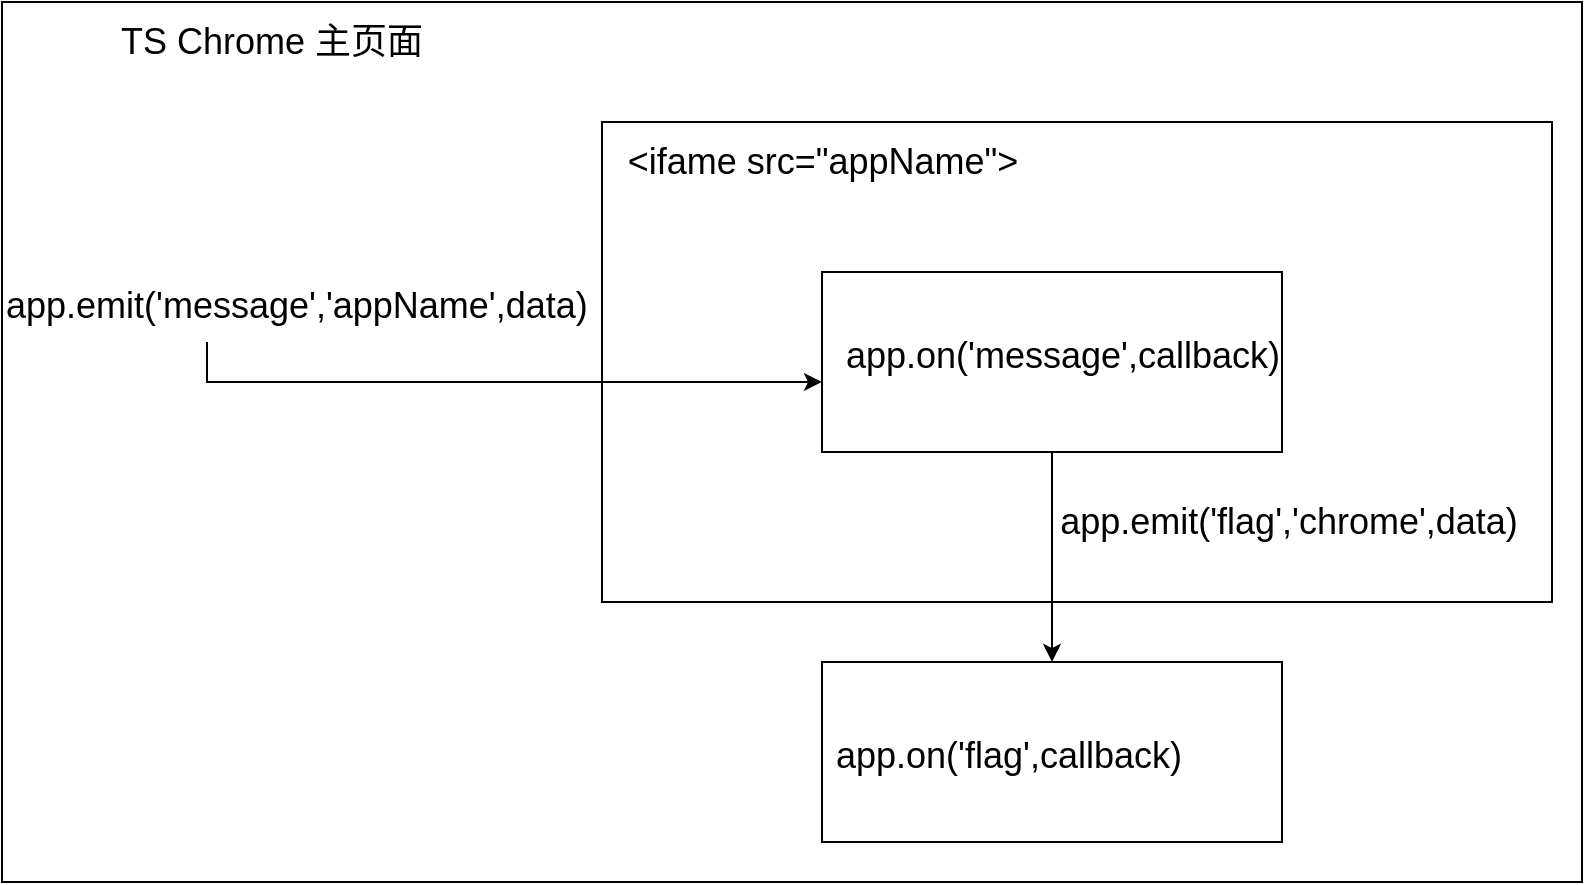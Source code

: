 <mxfile version="10.8.8" type="github"><diagram id="kjnOf4ftVyhV7uodamw4" name="第 1 页"><mxGraphModel dx="918" dy="592" grid="1" gridSize="10" guides="1" tooltips="1" connect="1" arrows="1" fold="1" page="1" pageScale="1" pageWidth="827" pageHeight="1169" math="0" shadow="0"><root><mxCell id="0"/><mxCell id="1" parent="0"/><mxCell id="vS2hEtD1ZUapWIH7_hxp-1" value="" style="rounded=0;whiteSpace=wrap;html=1;" vertex="1" parent="1"><mxGeometry x="20" y="80" width="790" height="440" as="geometry"/></mxCell><mxCell id="vS2hEtD1ZUapWIH7_hxp-4" value="" style="rounded=0;whiteSpace=wrap;html=1;" vertex="1" parent="1"><mxGeometry x="320" y="140" width="475" height="240" as="geometry"/></mxCell><mxCell id="vS2hEtD1ZUapWIH7_hxp-5" value="&lt;font style=&quot;font-size: 18px&quot;&gt;TS Chrome 主页面&lt;/font&gt;" style="text;html=1;strokeColor=none;fillColor=none;align=center;verticalAlign=middle;whiteSpace=wrap;rounded=0;" vertex="1" parent="1"><mxGeometry x="40" y="90" width="230" height="20" as="geometry"/></mxCell><mxCell id="vS2hEtD1ZUapWIH7_hxp-6" value="&lt;span style=&quot;font-size: 18px&quot;&gt;&amp;lt;ifame src=&quot;appName&quot;&amp;gt;&lt;/span&gt;" style="text;html=1;strokeColor=none;fillColor=none;align=center;verticalAlign=middle;whiteSpace=wrap;rounded=0;" vertex="1" parent="1"><mxGeometry x="322.5" y="150" width="215" height="20" as="geometry"/></mxCell><mxCell id="vS2hEtD1ZUapWIH7_hxp-7" value="" style="text;html=1;strokeColor=#000000;fillColor=#ffffff;align=center;verticalAlign=middle;whiteSpace=wrap;rounded=0;fontFamily=Helvetica;fontSize=12;fontColor=#000000;" vertex="1" parent="1"><mxGeometry x="430" y="215" width="230" height="90" as="geometry"/></mxCell><mxCell id="vS2hEtD1ZUapWIH7_hxp-12" value="" style="text;html=1;strokeColor=#000000;fillColor=#ffffff;align=center;verticalAlign=middle;whiteSpace=wrap;rounded=0;fontFamily=Helvetica;fontSize=12;fontColor=#000000;" vertex="1" parent="1"><mxGeometry x="430" y="410" width="230" height="90" as="geometry"/></mxCell><mxCell id="vS2hEtD1ZUapWIH7_hxp-13" value="" style="endArrow=classic;html=1;entryX=0.5;entryY=0;entryDx=0;entryDy=0;exitX=0.5;exitY=1;exitDx=0;exitDy=0;" edge="1" parent="1" source="vS2hEtD1ZUapWIH7_hxp-7" target="vS2hEtD1ZUapWIH7_hxp-12"><mxGeometry width="50" height="50" relative="1" as="geometry"><mxPoint x="350" y="360" as="sourcePoint"/><mxPoint x="400" y="310" as="targetPoint"/></mxGeometry></mxCell><mxCell id="vS2hEtD1ZUapWIH7_hxp-14" value="&lt;font style=&quot;font-size: 18px&quot;&gt;app.emit('flag','chrome',data)&lt;/font&gt;" style="text;html=1;strokeColor=none;fillColor=none;align=center;verticalAlign=middle;whiteSpace=wrap;rounded=0;" vertex="1" parent="1"><mxGeometry x="600" y="330" width="127" height="20" as="geometry"/></mxCell><mxCell id="vS2hEtD1ZUapWIH7_hxp-18" value="&lt;font style=&quot;font-size: 18px&quot;&gt;app.on('flag',callback)&lt;/font&gt;" style="text;html=1;" vertex="1" parent="1"><mxGeometry x="435" y="440" width="140" height="30" as="geometry"/></mxCell><mxCell id="vS2hEtD1ZUapWIH7_hxp-33" style="edgeStyle=orthogonalEdgeStyle;rounded=0;orthogonalLoop=1;jettySize=auto;html=1;exitX=0.5;exitY=1;exitDx=0;exitDy=0;entryX=0;entryY=0.611;entryDx=0;entryDy=0;entryPerimeter=0;" edge="1" parent="1" source="vS2hEtD1ZUapWIH7_hxp-21" target="vS2hEtD1ZUapWIH7_hxp-7"><mxGeometry relative="1" as="geometry"><Array as="points"><mxPoint x="123" y="270"/></Array></mxGeometry></mxCell><mxCell id="vS2hEtD1ZUapWIH7_hxp-21" value="&lt;font style=&quot;font-size: 18px&quot;&gt;app.emit('message','appName',data)&lt;/font&gt;" style="text;html=1;" vertex="1" parent="1"><mxGeometry x="20" y="215" width="205" height="35" as="geometry"/></mxCell><mxCell id="vS2hEtD1ZUapWIH7_hxp-22" value="&lt;font style=&quot;font-size: 18px&quot;&gt;app.on('message',callback)&lt;/font&gt;" style="text;html=1;" vertex="1" parent="1"><mxGeometry x="440" y="240" width="175" height="30" as="geometry"/></mxCell></root></mxGraphModel></diagram></mxfile>
